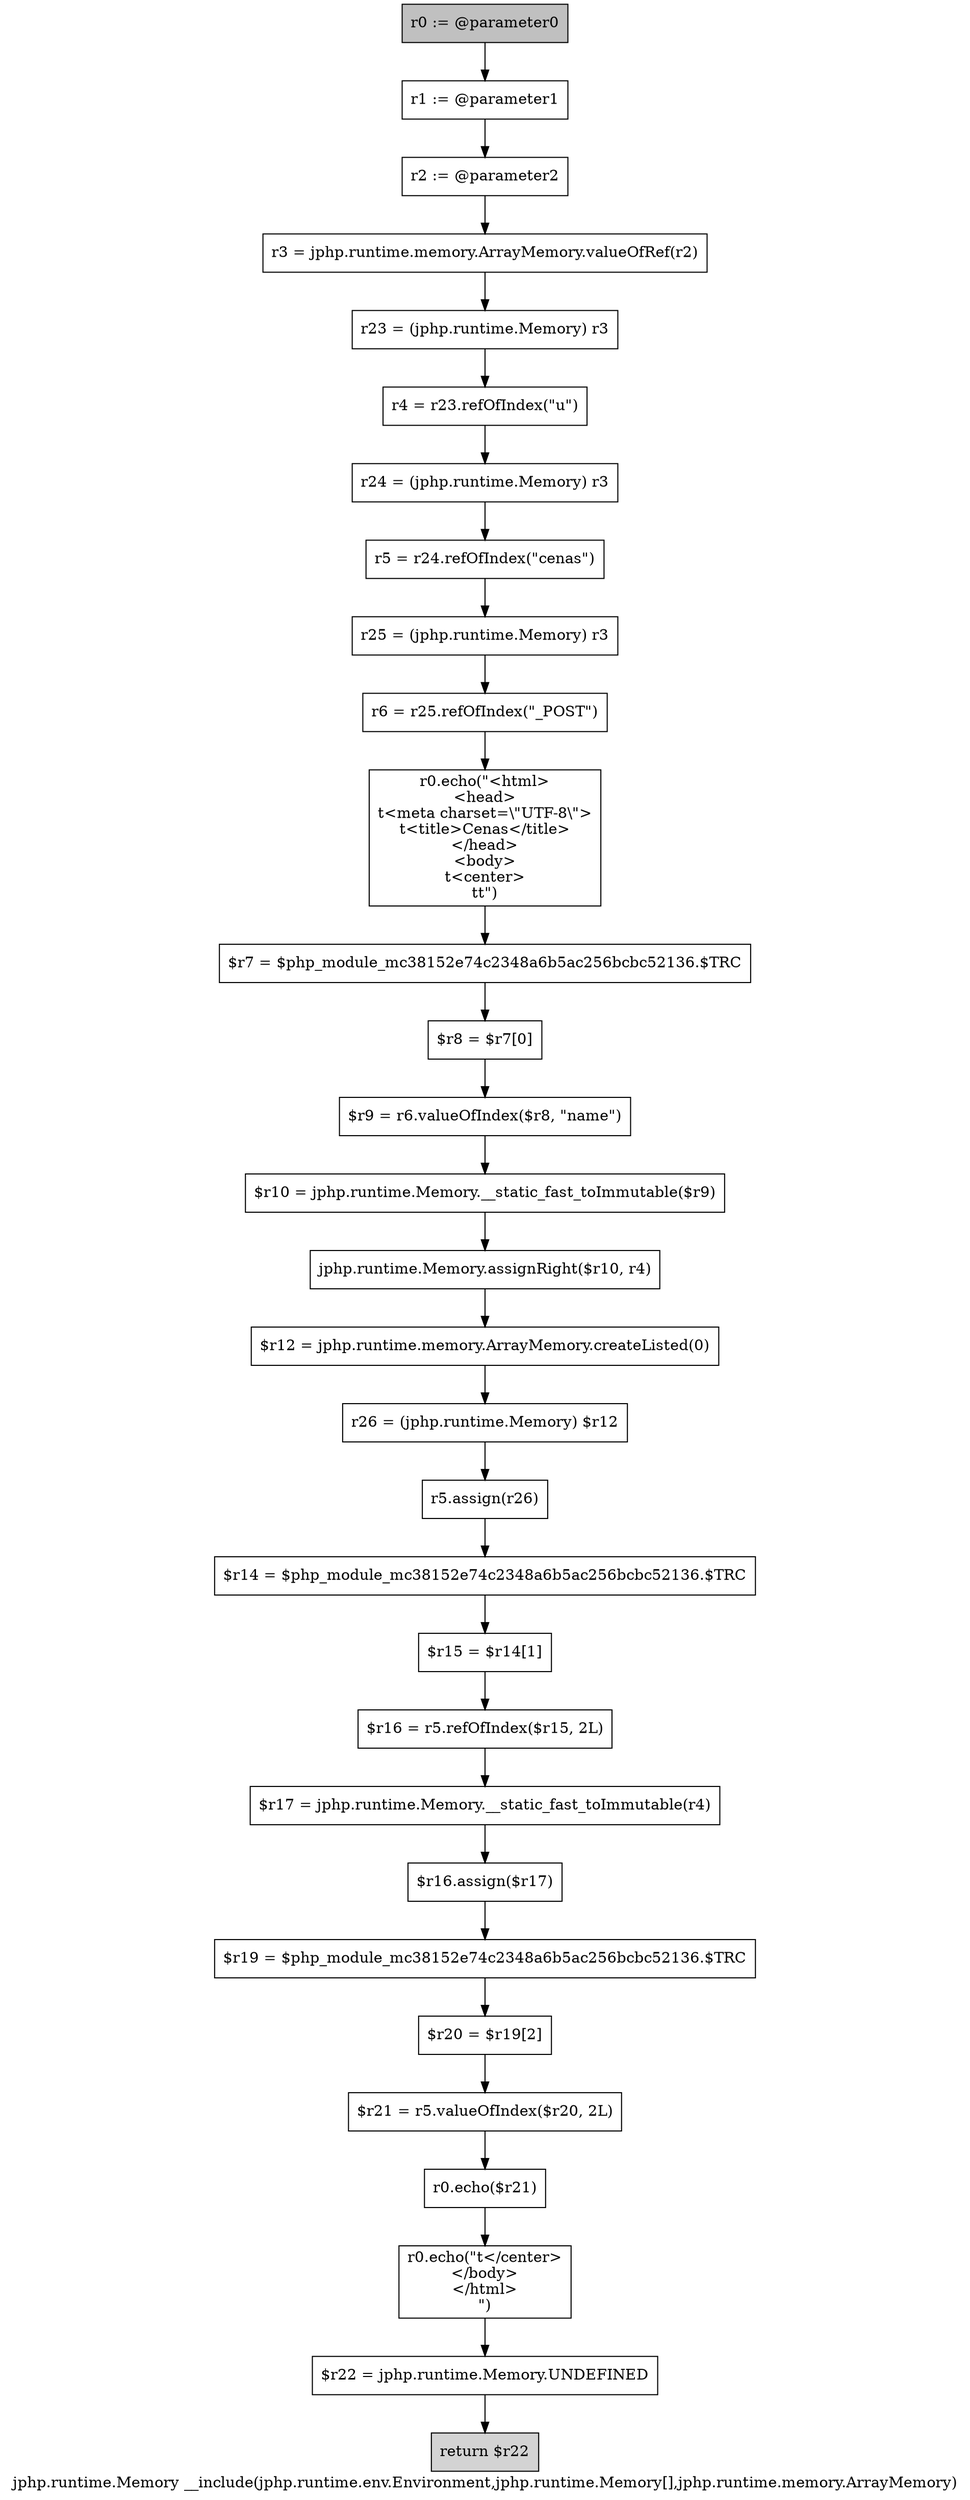 digraph "jphp.runtime.Memory __include(jphp.runtime.env.Environment,jphp.runtime.Memory[],jphp.runtime.memory.ArrayMemory)" {
    label="jphp.runtime.Memory __include(jphp.runtime.env.Environment,jphp.runtime.Memory[],jphp.runtime.memory.ArrayMemory)";
    node [shape=box];
    "0" [style=filled,fillcolor=gray,label="r0 := @parameter0",];
    "1" [label="r1 := @parameter1",];
    "0"->"1";
    "2" [label="r2 := @parameter2",];
    "1"->"2";
    "3" [label="r3 = jphp.runtime.memory.ArrayMemory.valueOfRef(r2)",];
    "2"->"3";
    "4" [label="r23 = (jphp.runtime.Memory) r3",];
    "3"->"4";
    "5" [label="r4 = r23.refOfIndex(\"u\")",];
    "4"->"5";
    "6" [label="r24 = (jphp.runtime.Memory) r3",];
    "5"->"6";
    "7" [label="r5 = r24.refOfIndex(\"cenas\")",];
    "6"->"7";
    "8" [label="r25 = (jphp.runtime.Memory) r3",];
    "7"->"8";
    "9" [label="r6 = r25.refOfIndex(\"_POST\")",];
    "8"->"9";
    "10" [label="r0.echo(\"<html>\n<head>\n\t<meta charset=\\\"UTF-8\\\">\n\t<title>Cenas</title>\n</head>\n<body>\n\t<center>\n\t\t\")",];
    "9"->"10";
    "11" [label="$r7 = $php_module_mc38152e74c2348a6b5ac256bcbc52136.$TRC",];
    "10"->"11";
    "12" [label="$r8 = $r7[0]",];
    "11"->"12";
    "13" [label="$r9 = r6.valueOfIndex($r8, \"name\")",];
    "12"->"13";
    "14" [label="$r10 = jphp.runtime.Memory.__static_fast_toImmutable($r9)",];
    "13"->"14";
    "15" [label="jphp.runtime.Memory.assignRight($r10, r4)",];
    "14"->"15";
    "16" [label="$r12 = jphp.runtime.memory.ArrayMemory.createListed(0)",];
    "15"->"16";
    "17" [label="r26 = (jphp.runtime.Memory) $r12",];
    "16"->"17";
    "18" [label="r5.assign(r26)",];
    "17"->"18";
    "19" [label="$r14 = $php_module_mc38152e74c2348a6b5ac256bcbc52136.$TRC",];
    "18"->"19";
    "20" [label="$r15 = $r14[1]",];
    "19"->"20";
    "21" [label="$r16 = r5.refOfIndex($r15, 2L)",];
    "20"->"21";
    "22" [label="$r17 = jphp.runtime.Memory.__static_fast_toImmutable(r4)",];
    "21"->"22";
    "23" [label="$r16.assign($r17)",];
    "22"->"23";
    "24" [label="$r19 = $php_module_mc38152e74c2348a6b5ac256bcbc52136.$TRC",];
    "23"->"24";
    "25" [label="$r20 = $r19[2]",];
    "24"->"25";
    "26" [label="$r21 = r5.valueOfIndex($r20, 2L)",];
    "25"->"26";
    "27" [label="r0.echo($r21)",];
    "26"->"27";
    "28" [label="r0.echo(\"\t</center>\n</body>\n</html>\n\")",];
    "27"->"28";
    "29" [label="$r22 = jphp.runtime.Memory.UNDEFINED",];
    "28"->"29";
    "30" [style=filled,fillcolor=lightgray,label="return $r22",];
    "29"->"30";
}
